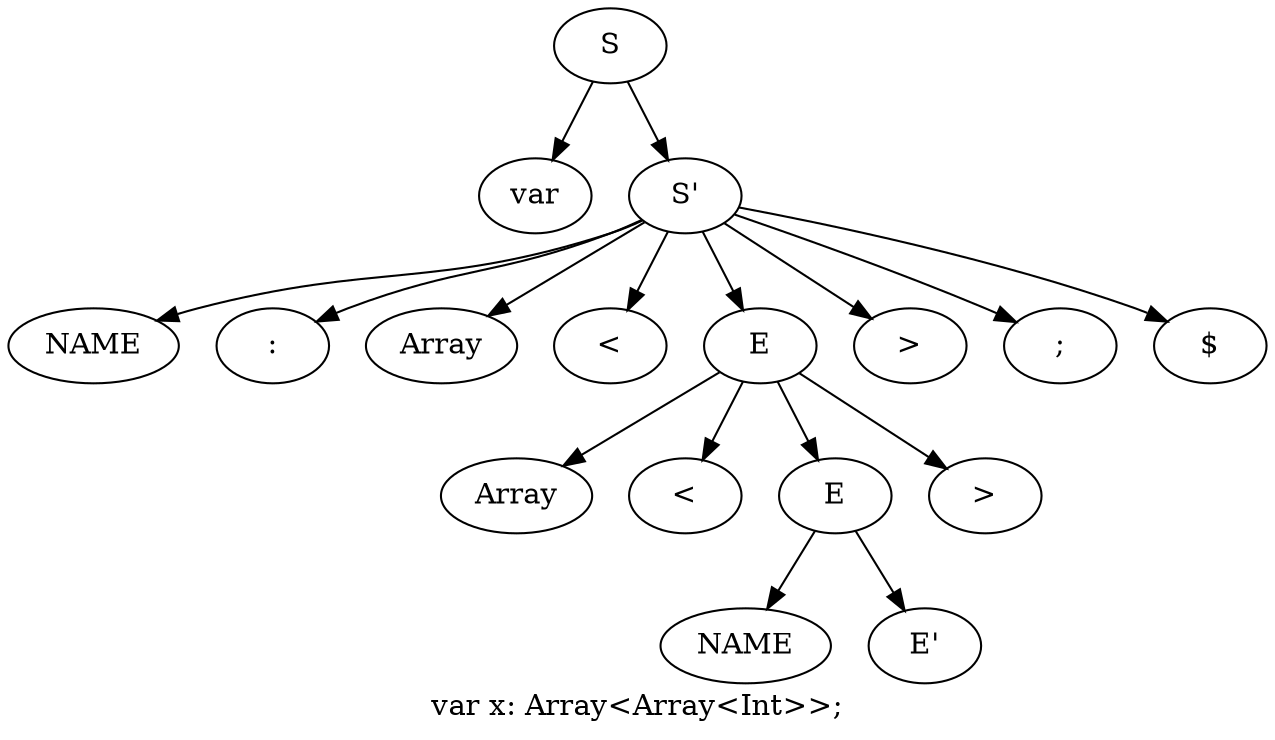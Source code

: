 digraph Tree {
"S49"[label="S"]
"S49" -> "var33";
"S49" -> "S'34";
"var33"[label="var"]
"S'34"[label="S'"]
"S'34" -> "NAME35";
"S'34" -> ":36";
"S'34" -> "Array37";
"S'34" -> "<38";
"S'34" -> "E45";
"S'34" -> ">46";
"S'34" -> ";47";
"S'34" -> "$48";
"NAME35"[label="NAME"]
":36"[label=":"]
"Array37"[label="Array"]
"<38"[label="<"]
"E45"[label="E"]
"E45" -> "Array42";
"E45" -> "<43";
"E45" -> "E41";
"E45" -> ">44";
"Array42"[label="Array"]
"<43"[label="<"]
"E41"[label="E"]
"E41" -> "NAME39";
"E41" -> "E'40";
"NAME39"[label="NAME"]
"E'40"[label="E'"]
">44"[label=">"]
">46"[label=">"]
";47"[label=";"]
"$48"[label="$"]
label="var x: Array<Array<Int>>;";
}